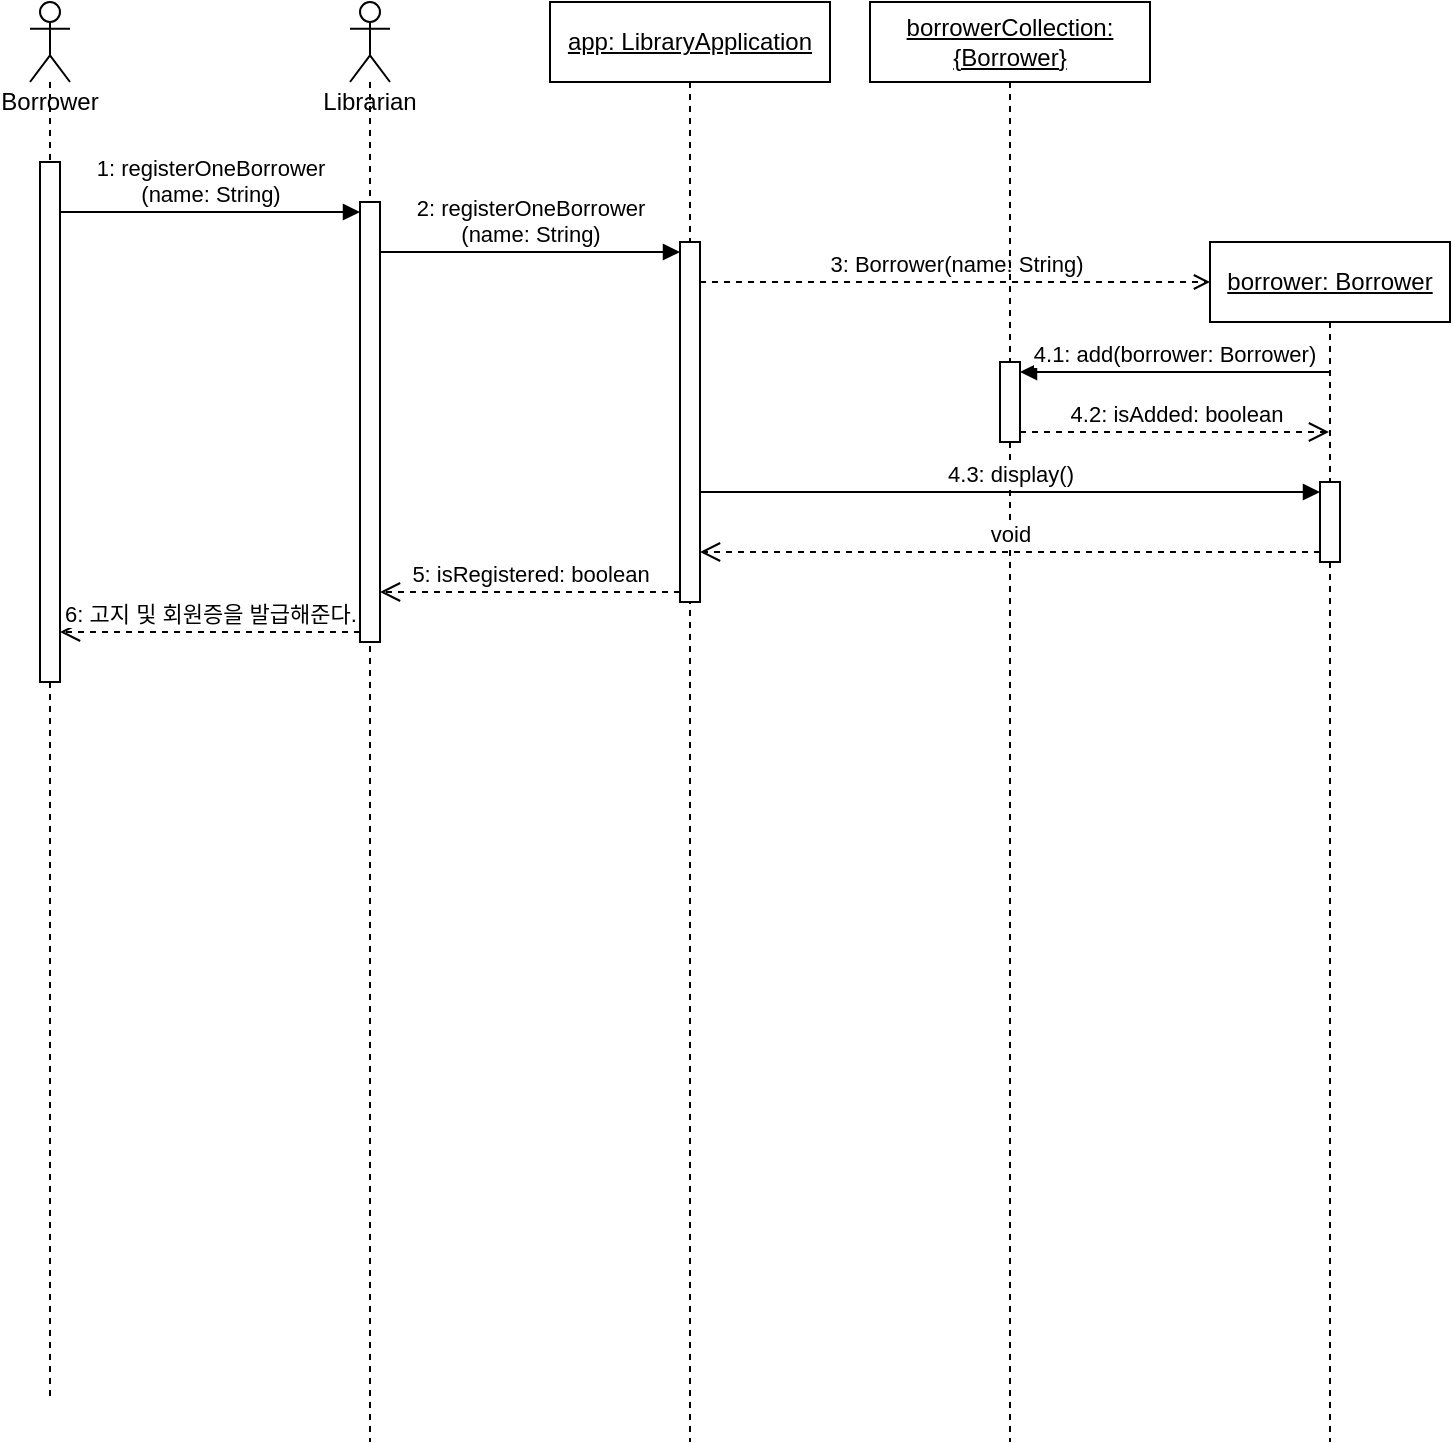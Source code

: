 <mxfile version="22.1.7" type="device">
  <diagram name="Page-1" id="J_NiCZL-PPgqrKHo_S9Y">
    <mxGraphModel dx="230" dy="309" grid="1" gridSize="10" guides="1" tooltips="1" connect="1" arrows="1" fold="1" page="1" pageScale="1" pageWidth="850" pageHeight="1100" math="0" shadow="0">
      <root>
        <mxCell id="0" />
        <mxCell id="1" parent="0" />
        <mxCell id="6p2GN63daYN8jev6NqQu-2" value="Borrower" style="shape=umlLifeline;perimeter=lifelinePerimeter;whiteSpace=wrap;html=1;container=1;dropTarget=0;collapsible=0;recursiveResize=0;outlineConnect=0;portConstraint=eastwest;newEdgeStyle={&quot;curved&quot;:0,&quot;rounded&quot;:0};participant=umlActor;verticalAlign=top;spacingTop=36;" vertex="1" parent="1">
          <mxGeometry x="30" y="40" width="20" height="700" as="geometry" />
        </mxCell>
        <mxCell id="6p2GN63daYN8jev6NqQu-3" value="" style="html=1;points=[[0,0,0,0,5],[0,1,0,0,-5],[1,0,0,0,5],[1,1,0,0,-5]];perimeter=orthogonalPerimeter;outlineConnect=0;targetShapes=umlLifeline;portConstraint=eastwest;newEdgeStyle={&quot;curved&quot;:0,&quot;rounded&quot;:0};" vertex="1" parent="6p2GN63daYN8jev6NqQu-2">
          <mxGeometry x="5" y="80" width="10" height="260" as="geometry" />
        </mxCell>
        <mxCell id="6p2GN63daYN8jev6NqQu-4" value="Librarian" style="shape=umlLifeline;perimeter=lifelinePerimeter;whiteSpace=wrap;html=1;container=1;dropTarget=0;collapsible=0;recursiveResize=0;outlineConnect=0;portConstraint=eastwest;newEdgeStyle={&quot;curved&quot;:0,&quot;rounded&quot;:0};participant=umlActor;verticalAlign=top;spacingTop=36;" vertex="1" parent="1">
          <mxGeometry x="190" y="40" width="20" height="720" as="geometry" />
        </mxCell>
        <mxCell id="6p2GN63daYN8jev6NqQu-6" value="" style="html=1;points=[[0,0,0,0,5],[0,1,0,0,-5],[1,0,0,0,5],[1,1,0,0,-5]];perimeter=orthogonalPerimeter;outlineConnect=0;targetShapes=umlLifeline;portConstraint=eastwest;newEdgeStyle={&quot;curved&quot;:0,&quot;rounded&quot;:0};" vertex="1" parent="6p2GN63daYN8jev6NqQu-4">
          <mxGeometry x="5" y="100" width="10" height="220" as="geometry" />
        </mxCell>
        <mxCell id="6p2GN63daYN8jev6NqQu-8" value="6: 고지 및 회원증을 발급해준다." style="html=1;verticalAlign=bottom;endArrow=open;dashed=1;endSize=8;curved=0;rounded=0;exitX=0;exitY=1;exitDx=0;exitDy=-5;" edge="1" source="6p2GN63daYN8jev6NqQu-6" parent="1" target="6p2GN63daYN8jev6NqQu-3">
          <mxGeometry relative="1" as="geometry">
            <mxPoint x="125" y="225" as="targetPoint" />
          </mxGeometry>
        </mxCell>
        <mxCell id="6p2GN63daYN8jev6NqQu-7" value="1: registerOneBorrower&lt;br style=&quot;border-color: var(--border-color);&quot;&gt;(name: String)" style="html=1;verticalAlign=bottom;endArrow=block;curved=0;rounded=0;entryX=0;entryY=0;entryDx=0;entryDy=5;" edge="1" target="6p2GN63daYN8jev6NqQu-6" parent="1" source="6p2GN63daYN8jev6NqQu-3">
          <mxGeometry relative="1" as="geometry">
            <mxPoint x="125" y="155" as="sourcePoint" />
          </mxGeometry>
        </mxCell>
        <mxCell id="6p2GN63daYN8jev6NqQu-14" value="&lt;u style=&quot;border-color: var(--border-color);&quot;&gt;app: LibraryApplication&lt;/u&gt;" style="shape=umlLifeline;perimeter=lifelinePerimeter;whiteSpace=wrap;html=1;container=1;dropTarget=0;collapsible=0;recursiveResize=0;outlineConnect=0;portConstraint=eastwest;newEdgeStyle={&quot;curved&quot;:0,&quot;rounded&quot;:0};" vertex="1" parent="1">
          <mxGeometry x="290" y="40" width="140" height="720" as="geometry" />
        </mxCell>
        <mxCell id="6p2GN63daYN8jev6NqQu-16" value="" style="html=1;points=[[0,0,0,0,5],[0,1,0,0,-5],[1,0,0,0,5],[1,1,0,0,-5]];perimeter=orthogonalPerimeter;outlineConnect=0;targetShapes=umlLifeline;portConstraint=eastwest;newEdgeStyle={&quot;curved&quot;:0,&quot;rounded&quot;:0};" vertex="1" parent="6p2GN63daYN8jev6NqQu-14">
          <mxGeometry x="65" y="120" width="10" height="180" as="geometry" />
        </mxCell>
        <mxCell id="6p2GN63daYN8jev6NqQu-18" value="2: registerOneBorrower&lt;br style=&quot;border-color: var(--border-color);&quot;&gt;(name: String)" style="html=1;verticalAlign=bottom;endArrow=block;curved=0;rounded=0;entryX=0;entryY=0;entryDx=0;entryDy=5;" edge="1" target="6p2GN63daYN8jev6NqQu-16" parent="1" source="6p2GN63daYN8jev6NqQu-6">
          <mxGeometry relative="1" as="geometry">
            <mxPoint x="205" y="145" as="sourcePoint" />
          </mxGeometry>
        </mxCell>
        <mxCell id="6p2GN63daYN8jev6NqQu-17" value="5: isRegistered: boolean" style="html=1;verticalAlign=bottom;endArrow=open;dashed=1;endSize=8;curved=0;rounded=0;exitX=0;exitY=1;exitDx=0;exitDy=-5;exitPerimeter=0;" edge="1" source="6p2GN63daYN8jev6NqQu-16" parent="1" target="6p2GN63daYN8jev6NqQu-6">
          <mxGeometry relative="1" as="geometry">
            <mxPoint x="205" y="355" as="targetPoint" />
          </mxGeometry>
        </mxCell>
        <mxCell id="6p2GN63daYN8jev6NqQu-21" value="&lt;u style=&quot;border-color: var(--border-color);&quot;&gt;borrowerCollection: {Borrower}&lt;/u&gt;" style="shape=umlLifeline;perimeter=lifelinePerimeter;whiteSpace=wrap;html=1;container=1;dropTarget=0;collapsible=0;recursiveResize=0;outlineConnect=0;portConstraint=eastwest;newEdgeStyle={&quot;curved&quot;:0,&quot;rounded&quot;:0};" vertex="1" parent="1">
          <mxGeometry x="450" y="40" width="140" height="720" as="geometry" />
        </mxCell>
        <mxCell id="6p2GN63daYN8jev6NqQu-28" value="" style="html=1;points=[[0,0,0,0,5],[0,1,0,0,-5],[1,0,0,0,5],[1,1,0,0,-5]];perimeter=orthogonalPerimeter;outlineConnect=0;targetShapes=umlLifeline;portConstraint=eastwest;newEdgeStyle={&quot;curved&quot;:0,&quot;rounded&quot;:0};" vertex="1" parent="6p2GN63daYN8jev6NqQu-21">
          <mxGeometry x="65" y="180" width="10" height="40" as="geometry" />
        </mxCell>
        <mxCell id="6p2GN63daYN8jev6NqQu-23" value="&lt;u style=&quot;border-color: var(--border-color);&quot;&gt;borrower: Borrower&lt;/u&gt;" style="shape=umlLifeline;perimeter=lifelinePerimeter;whiteSpace=wrap;html=1;container=1;dropTarget=0;collapsible=0;recursiveResize=0;outlineConnect=0;portConstraint=eastwest;newEdgeStyle={&quot;curved&quot;:0,&quot;rounded&quot;:0};" vertex="1" parent="1">
          <mxGeometry x="620" y="160" width="120" height="600" as="geometry" />
        </mxCell>
        <mxCell id="6p2GN63daYN8jev6NqQu-31" value="" style="html=1;points=[[0,0,0,0,5],[0,1,0,0,-5],[1,0,0,0,5],[1,1,0,0,-5]];perimeter=orthogonalPerimeter;outlineConnect=0;targetShapes=umlLifeline;portConstraint=eastwest;newEdgeStyle={&quot;curved&quot;:0,&quot;rounded&quot;:0};" vertex="1" parent="6p2GN63daYN8jev6NqQu-23">
          <mxGeometry x="55" y="120" width="10" height="40" as="geometry" />
        </mxCell>
        <mxCell id="6p2GN63daYN8jev6NqQu-27" value="3: Borrower(name: String)" style="html=1;verticalAlign=bottom;labelBackgroundColor=none;endArrow=open;endFill=0;dashed=1;rounded=0;" edge="1" parent="1" source="6p2GN63daYN8jev6NqQu-16">
          <mxGeometry width="160" relative="1" as="geometry">
            <mxPoint x="430" y="260" as="sourcePoint" />
            <mxPoint x="620" y="180" as="targetPoint" />
          </mxGeometry>
        </mxCell>
        <mxCell id="6p2GN63daYN8jev6NqQu-29" value="4.1: add(borrower: Borrower)" style="html=1;verticalAlign=bottom;endArrow=block;curved=0;rounded=0;entryX=1;entryY=0;entryDx=0;entryDy=5;" edge="1" target="6p2GN63daYN8jev6NqQu-28" parent="1" source="6p2GN63daYN8jev6NqQu-23">
          <mxGeometry relative="1" as="geometry">
            <mxPoint x="650" y="275" as="sourcePoint" />
          </mxGeometry>
        </mxCell>
        <mxCell id="6p2GN63daYN8jev6NqQu-30" value="4.2: isAdded: boolean" style="html=1;verticalAlign=bottom;endArrow=open;dashed=1;endSize=8;curved=0;rounded=0;exitX=1;exitY=1;exitDx=0;exitDy=-5;" edge="1" source="6p2GN63daYN8jev6NqQu-28" parent="1" target="6p2GN63daYN8jev6NqQu-23">
          <mxGeometry relative="1" as="geometry">
            <mxPoint x="650" y="345" as="targetPoint" />
          </mxGeometry>
        </mxCell>
        <mxCell id="6p2GN63daYN8jev6NqQu-32" value="4.3: display()" style="html=1;verticalAlign=bottom;startArrow=none;endArrow=block;startSize=8;curved=0;rounded=0;entryX=0;entryY=0;entryDx=0;entryDy=5;startFill=0;" edge="1" target="6p2GN63daYN8jev6NqQu-31" parent="1" source="6p2GN63daYN8jev6NqQu-16">
          <mxGeometry relative="1" as="geometry">
            <mxPoint x="605" y="295" as="sourcePoint" />
          </mxGeometry>
        </mxCell>
        <mxCell id="6p2GN63daYN8jev6NqQu-33" value="void" style="html=1;verticalAlign=bottom;endArrow=open;dashed=1;endSize=8;curved=0;rounded=0;exitX=0;exitY=1;exitDx=0;exitDy=-5;exitPerimeter=0;" edge="1" parent="1" source="6p2GN63daYN8jev6NqQu-31" target="6p2GN63daYN8jev6NqQu-16">
          <mxGeometry relative="1" as="geometry">
            <mxPoint x="630" y="250" as="sourcePoint" />
            <mxPoint x="550" y="250" as="targetPoint" />
          </mxGeometry>
        </mxCell>
      </root>
    </mxGraphModel>
  </diagram>
</mxfile>
